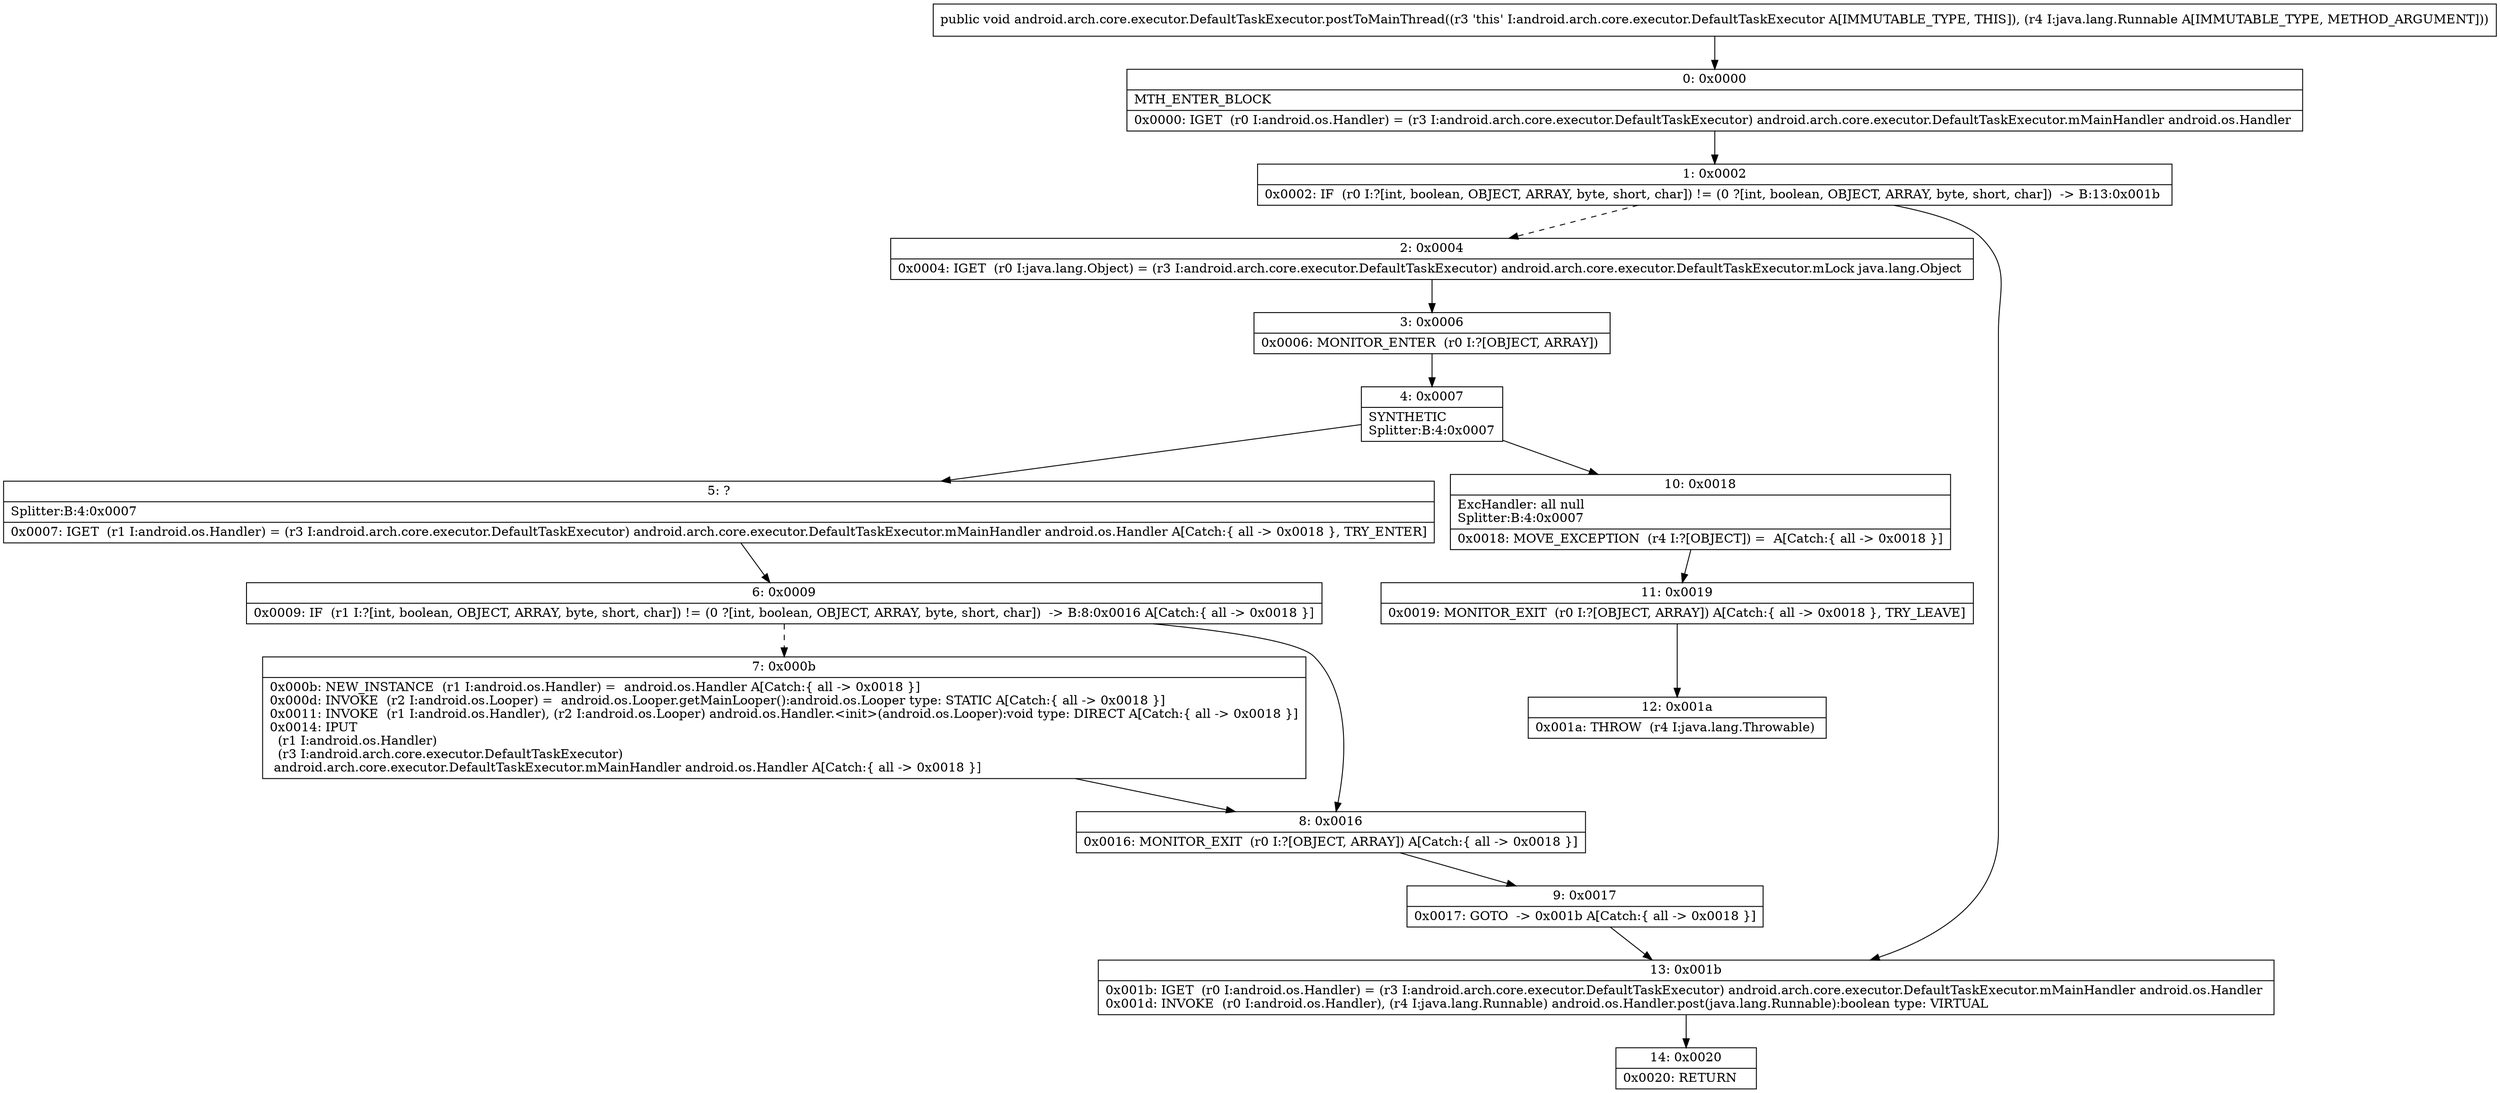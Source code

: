 digraph "CFG forandroid.arch.core.executor.DefaultTaskExecutor.postToMainThread(Ljava\/lang\/Runnable;)V" {
Node_0 [shape=record,label="{0\:\ 0x0000|MTH_ENTER_BLOCK\l|0x0000: IGET  (r0 I:android.os.Handler) = (r3 I:android.arch.core.executor.DefaultTaskExecutor) android.arch.core.executor.DefaultTaskExecutor.mMainHandler android.os.Handler \l}"];
Node_1 [shape=record,label="{1\:\ 0x0002|0x0002: IF  (r0 I:?[int, boolean, OBJECT, ARRAY, byte, short, char]) != (0 ?[int, boolean, OBJECT, ARRAY, byte, short, char])  \-\> B:13:0x001b \l}"];
Node_2 [shape=record,label="{2\:\ 0x0004|0x0004: IGET  (r0 I:java.lang.Object) = (r3 I:android.arch.core.executor.DefaultTaskExecutor) android.arch.core.executor.DefaultTaskExecutor.mLock java.lang.Object \l}"];
Node_3 [shape=record,label="{3\:\ 0x0006|0x0006: MONITOR_ENTER  (r0 I:?[OBJECT, ARRAY]) \l}"];
Node_4 [shape=record,label="{4\:\ 0x0007|SYNTHETIC\lSplitter:B:4:0x0007\l}"];
Node_5 [shape=record,label="{5\:\ ?|Splitter:B:4:0x0007\l|0x0007: IGET  (r1 I:android.os.Handler) = (r3 I:android.arch.core.executor.DefaultTaskExecutor) android.arch.core.executor.DefaultTaskExecutor.mMainHandler android.os.Handler A[Catch:\{ all \-\> 0x0018 \}, TRY_ENTER]\l}"];
Node_6 [shape=record,label="{6\:\ 0x0009|0x0009: IF  (r1 I:?[int, boolean, OBJECT, ARRAY, byte, short, char]) != (0 ?[int, boolean, OBJECT, ARRAY, byte, short, char])  \-\> B:8:0x0016 A[Catch:\{ all \-\> 0x0018 \}]\l}"];
Node_7 [shape=record,label="{7\:\ 0x000b|0x000b: NEW_INSTANCE  (r1 I:android.os.Handler) =  android.os.Handler A[Catch:\{ all \-\> 0x0018 \}]\l0x000d: INVOKE  (r2 I:android.os.Looper) =  android.os.Looper.getMainLooper():android.os.Looper type: STATIC A[Catch:\{ all \-\> 0x0018 \}]\l0x0011: INVOKE  (r1 I:android.os.Handler), (r2 I:android.os.Looper) android.os.Handler.\<init\>(android.os.Looper):void type: DIRECT A[Catch:\{ all \-\> 0x0018 \}]\l0x0014: IPUT  \l  (r1 I:android.os.Handler)\l  (r3 I:android.arch.core.executor.DefaultTaskExecutor)\l android.arch.core.executor.DefaultTaskExecutor.mMainHandler android.os.Handler A[Catch:\{ all \-\> 0x0018 \}]\l}"];
Node_8 [shape=record,label="{8\:\ 0x0016|0x0016: MONITOR_EXIT  (r0 I:?[OBJECT, ARRAY]) A[Catch:\{ all \-\> 0x0018 \}]\l}"];
Node_9 [shape=record,label="{9\:\ 0x0017|0x0017: GOTO  \-\> 0x001b A[Catch:\{ all \-\> 0x0018 \}]\l}"];
Node_10 [shape=record,label="{10\:\ 0x0018|ExcHandler: all null\lSplitter:B:4:0x0007\l|0x0018: MOVE_EXCEPTION  (r4 I:?[OBJECT]) =  A[Catch:\{ all \-\> 0x0018 \}]\l}"];
Node_11 [shape=record,label="{11\:\ 0x0019|0x0019: MONITOR_EXIT  (r0 I:?[OBJECT, ARRAY]) A[Catch:\{ all \-\> 0x0018 \}, TRY_LEAVE]\l}"];
Node_12 [shape=record,label="{12\:\ 0x001a|0x001a: THROW  (r4 I:java.lang.Throwable) \l}"];
Node_13 [shape=record,label="{13\:\ 0x001b|0x001b: IGET  (r0 I:android.os.Handler) = (r3 I:android.arch.core.executor.DefaultTaskExecutor) android.arch.core.executor.DefaultTaskExecutor.mMainHandler android.os.Handler \l0x001d: INVOKE  (r0 I:android.os.Handler), (r4 I:java.lang.Runnable) android.os.Handler.post(java.lang.Runnable):boolean type: VIRTUAL \l}"];
Node_14 [shape=record,label="{14\:\ 0x0020|0x0020: RETURN   \l}"];
MethodNode[shape=record,label="{public void android.arch.core.executor.DefaultTaskExecutor.postToMainThread((r3 'this' I:android.arch.core.executor.DefaultTaskExecutor A[IMMUTABLE_TYPE, THIS]), (r4 I:java.lang.Runnable A[IMMUTABLE_TYPE, METHOD_ARGUMENT])) }"];
MethodNode -> Node_0;
Node_0 -> Node_1;
Node_1 -> Node_2[style=dashed];
Node_1 -> Node_13;
Node_2 -> Node_3;
Node_3 -> Node_4;
Node_4 -> Node_5;
Node_4 -> Node_10;
Node_5 -> Node_6;
Node_6 -> Node_7[style=dashed];
Node_6 -> Node_8;
Node_7 -> Node_8;
Node_8 -> Node_9;
Node_9 -> Node_13;
Node_10 -> Node_11;
Node_11 -> Node_12;
Node_13 -> Node_14;
}

